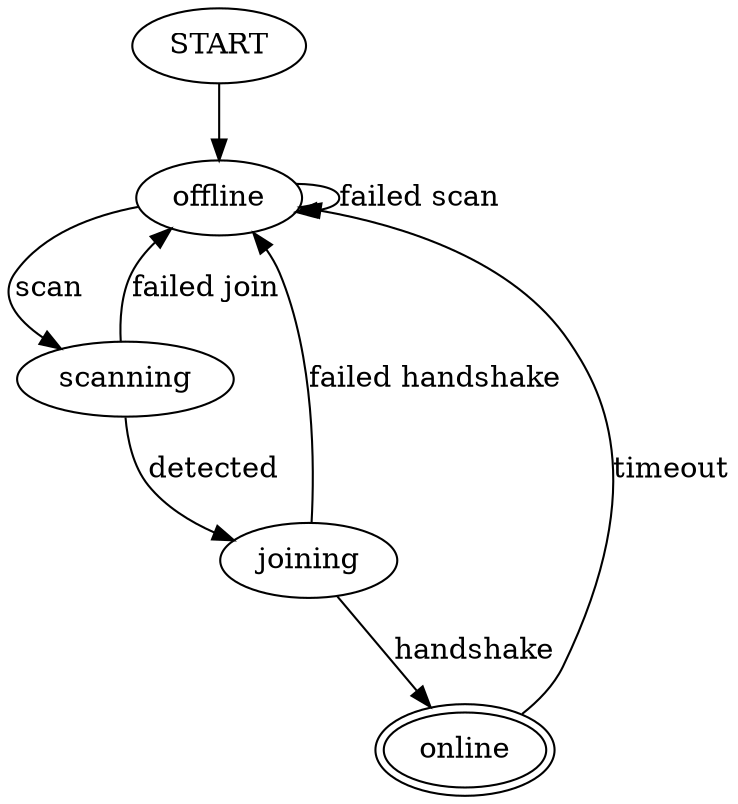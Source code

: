 digraph {
    START
    offline
    scanning
    joining
    online [peripheries=2]

    START -> offline
    offline -> scanning [label="scan"]
    offline -> offline [label="failed scan"]
    scanning -> joining [label="detected"]
    scanning -> offline [label="failed join"]
    joining -> online [label="handshake"]
    joining -> offline [label="failed handshake"]
    online -> offline [label="timeout"]
}